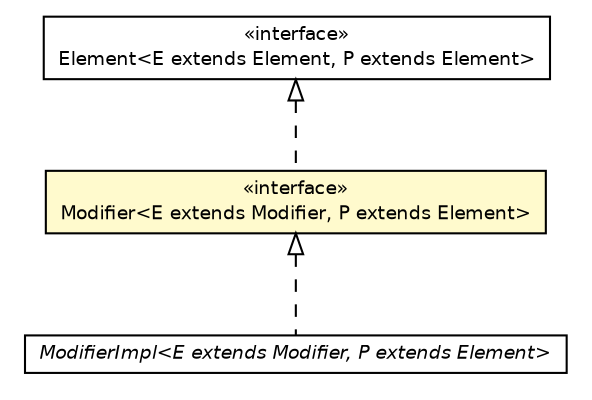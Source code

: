 #!/usr/local/bin/dot
#
# Class diagram 
# Generated by UMLGraph version 5.2 (http://www.umlgraph.org/)
#

digraph G {
	edge [fontname="Helvetica",fontsize=10,labelfontname="Helvetica",labelfontsize=10];
	node [fontname="Helvetica",fontsize=10,shape=plaintext];
	nodesep=0.25;
	ranksep=0.5;
	// chameleon.core.element.Element<E extends chameleon.core.element.Element, P extends chameleon.core.element.Element>
	c15381 [label=<<table title="chameleon.core.element.Element" border="0" cellborder="1" cellspacing="0" cellpadding="2" port="p" href="../element/Element.html">
		<tr><td><table border="0" cellspacing="0" cellpadding="1">
<tr><td align="center" balign="center"> &#171;interface&#187; </td></tr>
<tr><td align="center" balign="center"> Element&lt;E extends Element, P extends Element&gt; </td></tr>
		</table></td></tr>
		</table>>, fontname="Helvetica", fontcolor="black", fontsize=9.0];
	// chameleon.core.modifier.ModifierImpl<E extends chameleon.core.modifier.Modifier, P extends chameleon.core.element.Element>
	c15433 [label=<<table title="chameleon.core.modifier.ModifierImpl" border="0" cellborder="1" cellspacing="0" cellpadding="2" port="p" href="./ModifierImpl.html">
		<tr><td><table border="0" cellspacing="0" cellpadding="1">
<tr><td align="center" balign="center"><font face="Helvetica-Oblique"> ModifierImpl&lt;E extends Modifier, P extends Element&gt; </font></td></tr>
		</table></td></tr>
		</table>>, fontname="Helvetica", fontcolor="black", fontsize=9.0];
	// chameleon.core.modifier.Modifier<E extends chameleon.core.modifier.Modifier, P extends chameleon.core.element.Element>
	c15434 [label=<<table title="chameleon.core.modifier.Modifier" border="0" cellborder="1" cellspacing="0" cellpadding="2" port="p" bgcolor="lemonChiffon" href="./Modifier.html">
		<tr><td><table border="0" cellspacing="0" cellpadding="1">
<tr><td align="center" balign="center"> &#171;interface&#187; </td></tr>
<tr><td align="center" balign="center"> Modifier&lt;E extends Modifier, P extends Element&gt; </td></tr>
		</table></td></tr>
		</table>>, fontname="Helvetica", fontcolor="black", fontsize=9.0];
	//chameleon.core.modifier.ModifierImpl<E extends chameleon.core.modifier.Modifier, P extends chameleon.core.element.Element> implements chameleon.core.modifier.Modifier<E extends chameleon.core.modifier.Modifier, P extends chameleon.core.element.Element>
	c15434:p -> c15433:p [dir=back,arrowtail=empty,style=dashed];
	//chameleon.core.modifier.Modifier<E extends chameleon.core.modifier.Modifier, P extends chameleon.core.element.Element> implements chameleon.core.element.Element<E extends chameleon.core.element.Element, P extends chameleon.core.element.Element>
	c15381:p -> c15434:p [dir=back,arrowtail=empty,style=dashed];
}

